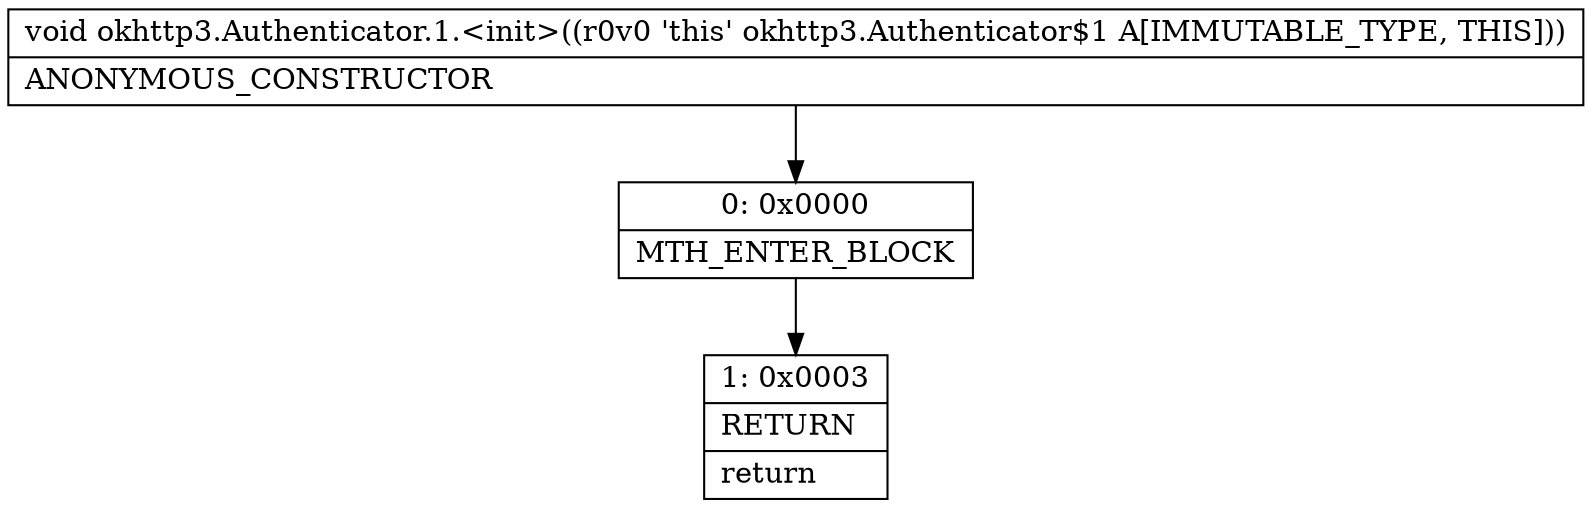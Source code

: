 digraph "CFG forokhttp3.Authenticator.1.\<init\>()V" {
Node_0 [shape=record,label="{0\:\ 0x0000|MTH_ENTER_BLOCK\l}"];
Node_1 [shape=record,label="{1\:\ 0x0003|RETURN\l|return\l}"];
MethodNode[shape=record,label="{void okhttp3.Authenticator.1.\<init\>((r0v0 'this' okhttp3.Authenticator$1 A[IMMUTABLE_TYPE, THIS]))  | ANONYMOUS_CONSTRUCTOR\l}"];
MethodNode -> Node_0;
Node_0 -> Node_1;
}

